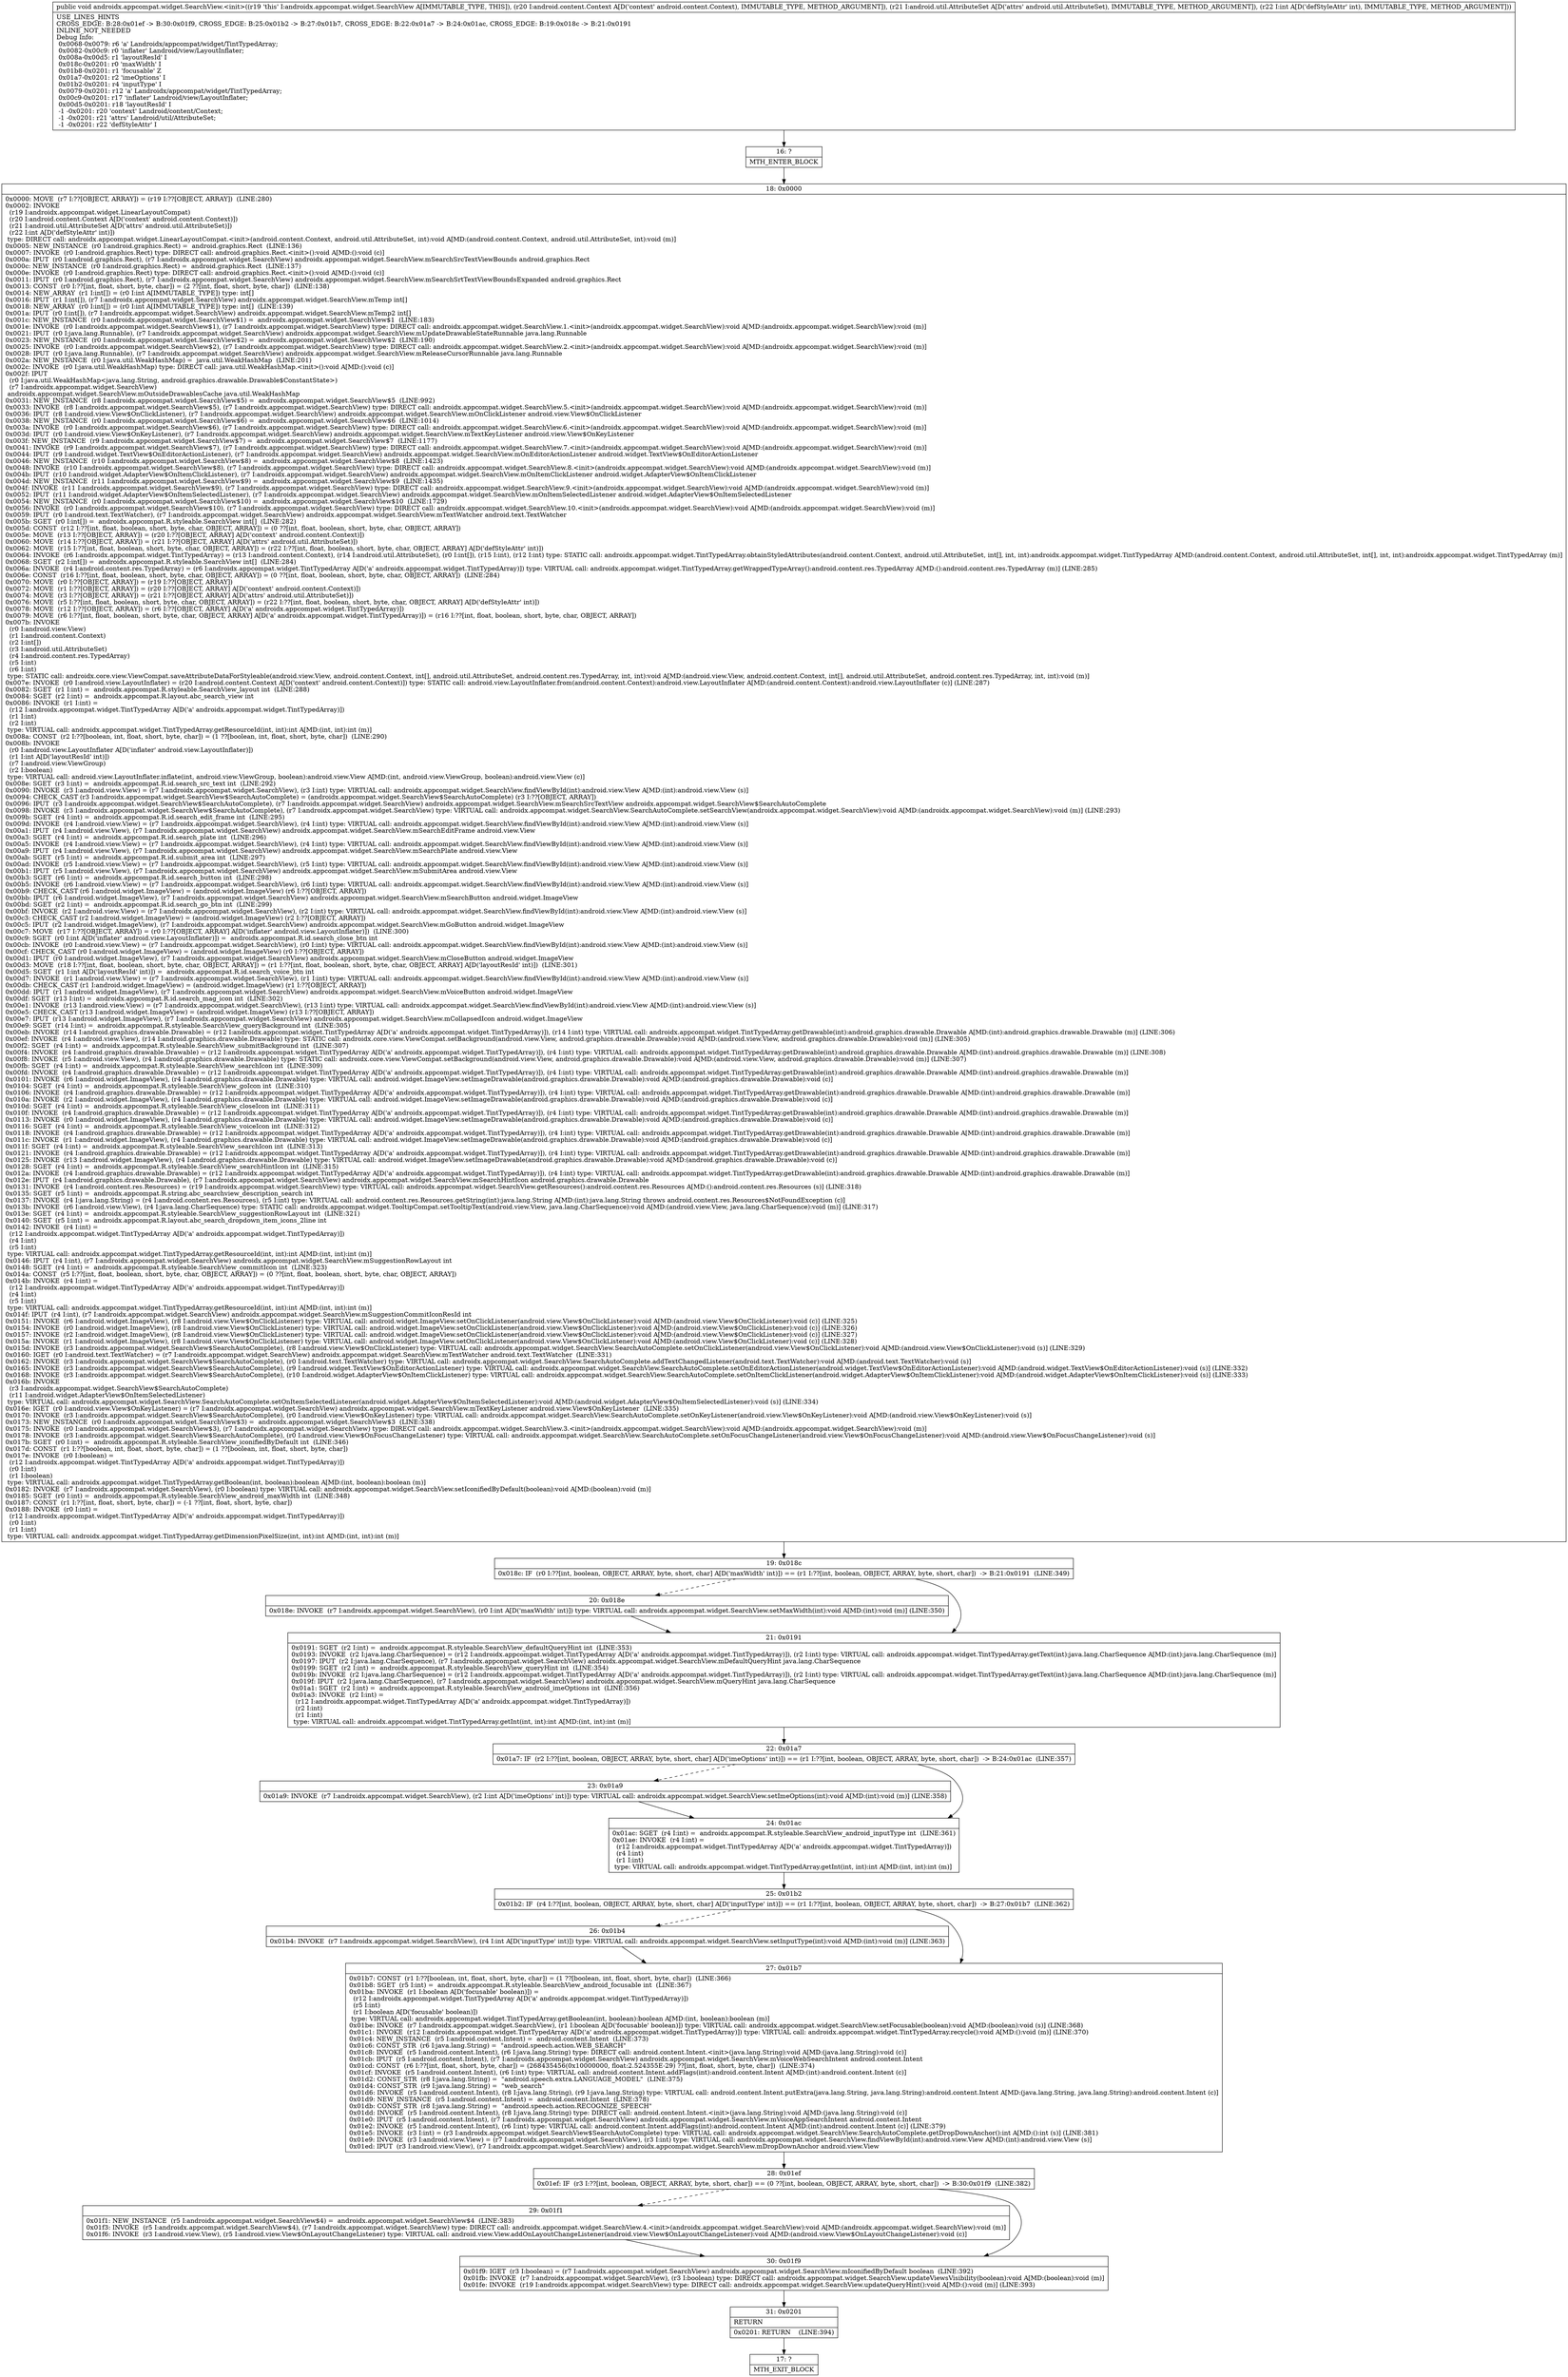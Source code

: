 digraph "CFG forandroidx.appcompat.widget.SearchView.\<init\>(Landroid\/content\/Context;Landroid\/util\/AttributeSet;I)V" {
Node_16 [shape=record,label="{16\:\ ?|MTH_ENTER_BLOCK\l}"];
Node_18 [shape=record,label="{18\:\ 0x0000|0x0000: MOVE  (r7 I:??[OBJECT, ARRAY]) = (r19 I:??[OBJECT, ARRAY])  (LINE:280)\l0x0002: INVOKE  \l  (r19 I:androidx.appcompat.widget.LinearLayoutCompat)\l  (r20 I:android.content.Context A[D('context' android.content.Context)])\l  (r21 I:android.util.AttributeSet A[D('attrs' android.util.AttributeSet)])\l  (r22 I:int A[D('defStyleAttr' int)])\l type: DIRECT call: androidx.appcompat.widget.LinearLayoutCompat.\<init\>(android.content.Context, android.util.AttributeSet, int):void A[MD:(android.content.Context, android.util.AttributeSet, int):void (m)]\l0x0005: NEW_INSTANCE  (r0 I:android.graphics.Rect) =  android.graphics.Rect  (LINE:136)\l0x0007: INVOKE  (r0 I:android.graphics.Rect) type: DIRECT call: android.graphics.Rect.\<init\>():void A[MD:():void (c)]\l0x000a: IPUT  (r0 I:android.graphics.Rect), (r7 I:androidx.appcompat.widget.SearchView) androidx.appcompat.widget.SearchView.mSearchSrcTextViewBounds android.graphics.Rect \l0x000c: NEW_INSTANCE  (r0 I:android.graphics.Rect) =  android.graphics.Rect  (LINE:137)\l0x000e: INVOKE  (r0 I:android.graphics.Rect) type: DIRECT call: android.graphics.Rect.\<init\>():void A[MD:():void (c)]\l0x0011: IPUT  (r0 I:android.graphics.Rect), (r7 I:androidx.appcompat.widget.SearchView) androidx.appcompat.widget.SearchView.mSearchSrtTextViewBoundsExpanded android.graphics.Rect \l0x0013: CONST  (r0 I:??[int, float, short, byte, char]) = (2 ??[int, float, short, byte, char])  (LINE:138)\l0x0014: NEW_ARRAY  (r1 I:int[]) = (r0 I:int A[IMMUTABLE_TYPE]) type: int[] \l0x0016: IPUT  (r1 I:int[]), (r7 I:androidx.appcompat.widget.SearchView) androidx.appcompat.widget.SearchView.mTemp int[] \l0x0018: NEW_ARRAY  (r0 I:int[]) = (r0 I:int A[IMMUTABLE_TYPE]) type: int[]  (LINE:139)\l0x001a: IPUT  (r0 I:int[]), (r7 I:androidx.appcompat.widget.SearchView) androidx.appcompat.widget.SearchView.mTemp2 int[] \l0x001c: NEW_INSTANCE  (r0 I:androidx.appcompat.widget.SearchView$1) =  androidx.appcompat.widget.SearchView$1  (LINE:183)\l0x001e: INVOKE  (r0 I:androidx.appcompat.widget.SearchView$1), (r7 I:androidx.appcompat.widget.SearchView) type: DIRECT call: androidx.appcompat.widget.SearchView.1.\<init\>(androidx.appcompat.widget.SearchView):void A[MD:(androidx.appcompat.widget.SearchView):void (m)]\l0x0021: IPUT  (r0 I:java.lang.Runnable), (r7 I:androidx.appcompat.widget.SearchView) androidx.appcompat.widget.SearchView.mUpdateDrawableStateRunnable java.lang.Runnable \l0x0023: NEW_INSTANCE  (r0 I:androidx.appcompat.widget.SearchView$2) =  androidx.appcompat.widget.SearchView$2  (LINE:190)\l0x0025: INVOKE  (r0 I:androidx.appcompat.widget.SearchView$2), (r7 I:androidx.appcompat.widget.SearchView) type: DIRECT call: androidx.appcompat.widget.SearchView.2.\<init\>(androidx.appcompat.widget.SearchView):void A[MD:(androidx.appcompat.widget.SearchView):void (m)]\l0x0028: IPUT  (r0 I:java.lang.Runnable), (r7 I:androidx.appcompat.widget.SearchView) androidx.appcompat.widget.SearchView.mReleaseCursorRunnable java.lang.Runnable \l0x002a: NEW_INSTANCE  (r0 I:java.util.WeakHashMap) =  java.util.WeakHashMap  (LINE:201)\l0x002c: INVOKE  (r0 I:java.util.WeakHashMap) type: DIRECT call: java.util.WeakHashMap.\<init\>():void A[MD:():void (c)]\l0x002f: IPUT  \l  (r0 I:java.util.WeakHashMap\<java.lang.String, android.graphics.drawable.Drawable$ConstantState\>)\l  (r7 I:androidx.appcompat.widget.SearchView)\l androidx.appcompat.widget.SearchView.mOutsideDrawablesCache java.util.WeakHashMap \l0x0031: NEW_INSTANCE  (r8 I:androidx.appcompat.widget.SearchView$5) =  androidx.appcompat.widget.SearchView$5  (LINE:992)\l0x0033: INVOKE  (r8 I:androidx.appcompat.widget.SearchView$5), (r7 I:androidx.appcompat.widget.SearchView) type: DIRECT call: androidx.appcompat.widget.SearchView.5.\<init\>(androidx.appcompat.widget.SearchView):void A[MD:(androidx.appcompat.widget.SearchView):void (m)]\l0x0036: IPUT  (r8 I:android.view.View$OnClickListener), (r7 I:androidx.appcompat.widget.SearchView) androidx.appcompat.widget.SearchView.mOnClickListener android.view.View$OnClickListener \l0x0038: NEW_INSTANCE  (r0 I:androidx.appcompat.widget.SearchView$6) =  androidx.appcompat.widget.SearchView$6  (LINE:1014)\l0x003a: INVOKE  (r0 I:androidx.appcompat.widget.SearchView$6), (r7 I:androidx.appcompat.widget.SearchView) type: DIRECT call: androidx.appcompat.widget.SearchView.6.\<init\>(androidx.appcompat.widget.SearchView):void A[MD:(androidx.appcompat.widget.SearchView):void (m)]\l0x003d: IPUT  (r0 I:android.view.View$OnKeyListener), (r7 I:androidx.appcompat.widget.SearchView) androidx.appcompat.widget.SearchView.mTextKeyListener android.view.View$OnKeyListener \l0x003f: NEW_INSTANCE  (r9 I:androidx.appcompat.widget.SearchView$7) =  androidx.appcompat.widget.SearchView$7  (LINE:1177)\l0x0041: INVOKE  (r9 I:androidx.appcompat.widget.SearchView$7), (r7 I:androidx.appcompat.widget.SearchView) type: DIRECT call: androidx.appcompat.widget.SearchView.7.\<init\>(androidx.appcompat.widget.SearchView):void A[MD:(androidx.appcompat.widget.SearchView):void (m)]\l0x0044: IPUT  (r9 I:android.widget.TextView$OnEditorActionListener), (r7 I:androidx.appcompat.widget.SearchView) androidx.appcompat.widget.SearchView.mOnEditorActionListener android.widget.TextView$OnEditorActionListener \l0x0046: NEW_INSTANCE  (r10 I:androidx.appcompat.widget.SearchView$8) =  androidx.appcompat.widget.SearchView$8  (LINE:1423)\l0x0048: INVOKE  (r10 I:androidx.appcompat.widget.SearchView$8), (r7 I:androidx.appcompat.widget.SearchView) type: DIRECT call: androidx.appcompat.widget.SearchView.8.\<init\>(androidx.appcompat.widget.SearchView):void A[MD:(androidx.appcompat.widget.SearchView):void (m)]\l0x004b: IPUT  (r10 I:android.widget.AdapterView$OnItemClickListener), (r7 I:androidx.appcompat.widget.SearchView) androidx.appcompat.widget.SearchView.mOnItemClickListener android.widget.AdapterView$OnItemClickListener \l0x004d: NEW_INSTANCE  (r11 I:androidx.appcompat.widget.SearchView$9) =  androidx.appcompat.widget.SearchView$9  (LINE:1435)\l0x004f: INVOKE  (r11 I:androidx.appcompat.widget.SearchView$9), (r7 I:androidx.appcompat.widget.SearchView) type: DIRECT call: androidx.appcompat.widget.SearchView.9.\<init\>(androidx.appcompat.widget.SearchView):void A[MD:(androidx.appcompat.widget.SearchView):void (m)]\l0x0052: IPUT  (r11 I:android.widget.AdapterView$OnItemSelectedListener), (r7 I:androidx.appcompat.widget.SearchView) androidx.appcompat.widget.SearchView.mOnItemSelectedListener android.widget.AdapterView$OnItemSelectedListener \l0x0054: NEW_INSTANCE  (r0 I:androidx.appcompat.widget.SearchView$10) =  androidx.appcompat.widget.SearchView$10  (LINE:1729)\l0x0056: INVOKE  (r0 I:androidx.appcompat.widget.SearchView$10), (r7 I:androidx.appcompat.widget.SearchView) type: DIRECT call: androidx.appcompat.widget.SearchView.10.\<init\>(androidx.appcompat.widget.SearchView):void A[MD:(androidx.appcompat.widget.SearchView):void (m)]\l0x0059: IPUT  (r0 I:android.text.TextWatcher), (r7 I:androidx.appcompat.widget.SearchView) androidx.appcompat.widget.SearchView.mTextWatcher android.text.TextWatcher \l0x005b: SGET  (r0 I:int[]) =  androidx.appcompat.R.styleable.SearchView int[]  (LINE:282)\l0x005d: CONST  (r12 I:??[int, float, boolean, short, byte, char, OBJECT, ARRAY]) = (0 ??[int, float, boolean, short, byte, char, OBJECT, ARRAY]) \l0x005e: MOVE  (r13 I:??[OBJECT, ARRAY]) = (r20 I:??[OBJECT, ARRAY] A[D('context' android.content.Context)]) \l0x0060: MOVE  (r14 I:??[OBJECT, ARRAY]) = (r21 I:??[OBJECT, ARRAY] A[D('attrs' android.util.AttributeSet)]) \l0x0062: MOVE  (r15 I:??[int, float, boolean, short, byte, char, OBJECT, ARRAY]) = (r22 I:??[int, float, boolean, short, byte, char, OBJECT, ARRAY] A[D('defStyleAttr' int)]) \l0x0064: INVOKE  (r6 I:androidx.appcompat.widget.TintTypedArray) = (r13 I:android.content.Context), (r14 I:android.util.AttributeSet), (r0 I:int[]), (r15 I:int), (r12 I:int) type: STATIC call: androidx.appcompat.widget.TintTypedArray.obtainStyledAttributes(android.content.Context, android.util.AttributeSet, int[], int, int):androidx.appcompat.widget.TintTypedArray A[MD:(android.content.Context, android.util.AttributeSet, int[], int, int):androidx.appcompat.widget.TintTypedArray (m)]\l0x0068: SGET  (r2 I:int[]) =  androidx.appcompat.R.styleable.SearchView int[]  (LINE:284)\l0x006a: INVOKE  (r4 I:android.content.res.TypedArray) = (r6 I:androidx.appcompat.widget.TintTypedArray A[D('a' androidx.appcompat.widget.TintTypedArray)]) type: VIRTUAL call: androidx.appcompat.widget.TintTypedArray.getWrappedTypeArray():android.content.res.TypedArray A[MD:():android.content.res.TypedArray (m)] (LINE:285)\l0x006e: CONST  (r16 I:??[int, float, boolean, short, byte, char, OBJECT, ARRAY]) = (0 ??[int, float, boolean, short, byte, char, OBJECT, ARRAY])  (LINE:284)\l0x0070: MOVE  (r0 I:??[OBJECT, ARRAY]) = (r19 I:??[OBJECT, ARRAY]) \l0x0072: MOVE  (r1 I:??[OBJECT, ARRAY]) = (r20 I:??[OBJECT, ARRAY] A[D('context' android.content.Context)]) \l0x0074: MOVE  (r3 I:??[OBJECT, ARRAY]) = (r21 I:??[OBJECT, ARRAY] A[D('attrs' android.util.AttributeSet)]) \l0x0076: MOVE  (r5 I:??[int, float, boolean, short, byte, char, OBJECT, ARRAY]) = (r22 I:??[int, float, boolean, short, byte, char, OBJECT, ARRAY] A[D('defStyleAttr' int)]) \l0x0078: MOVE  (r12 I:??[OBJECT, ARRAY]) = (r6 I:??[OBJECT, ARRAY] A[D('a' androidx.appcompat.widget.TintTypedArray)]) \l0x0079: MOVE  (r6 I:??[int, float, boolean, short, byte, char, OBJECT, ARRAY] A[D('a' androidx.appcompat.widget.TintTypedArray)]) = (r16 I:??[int, float, boolean, short, byte, char, OBJECT, ARRAY]) \l0x007b: INVOKE  \l  (r0 I:android.view.View)\l  (r1 I:android.content.Context)\l  (r2 I:int[])\l  (r3 I:android.util.AttributeSet)\l  (r4 I:android.content.res.TypedArray)\l  (r5 I:int)\l  (r6 I:int)\l type: STATIC call: androidx.core.view.ViewCompat.saveAttributeDataForStyleable(android.view.View, android.content.Context, int[], android.util.AttributeSet, android.content.res.TypedArray, int, int):void A[MD:(android.view.View, android.content.Context, int[], android.util.AttributeSet, android.content.res.TypedArray, int, int):void (m)]\l0x007e: INVOKE  (r0 I:android.view.LayoutInflater) = (r20 I:android.content.Context A[D('context' android.content.Context)]) type: STATIC call: android.view.LayoutInflater.from(android.content.Context):android.view.LayoutInflater A[MD:(android.content.Context):android.view.LayoutInflater (c)] (LINE:287)\l0x0082: SGET  (r1 I:int) =  androidx.appcompat.R.styleable.SearchView_layout int  (LINE:288)\l0x0084: SGET  (r2 I:int) =  androidx.appcompat.R.layout.abc_search_view int \l0x0086: INVOKE  (r1 I:int) = \l  (r12 I:androidx.appcompat.widget.TintTypedArray A[D('a' androidx.appcompat.widget.TintTypedArray)])\l  (r1 I:int)\l  (r2 I:int)\l type: VIRTUAL call: androidx.appcompat.widget.TintTypedArray.getResourceId(int, int):int A[MD:(int, int):int (m)]\l0x008a: CONST  (r2 I:??[boolean, int, float, short, byte, char]) = (1 ??[boolean, int, float, short, byte, char])  (LINE:290)\l0x008b: INVOKE  \l  (r0 I:android.view.LayoutInflater A[D('inflater' android.view.LayoutInflater)])\l  (r1 I:int A[D('layoutResId' int)])\l  (r7 I:android.view.ViewGroup)\l  (r2 I:boolean)\l type: VIRTUAL call: android.view.LayoutInflater.inflate(int, android.view.ViewGroup, boolean):android.view.View A[MD:(int, android.view.ViewGroup, boolean):android.view.View (c)]\l0x008e: SGET  (r3 I:int) =  androidx.appcompat.R.id.search_src_text int  (LINE:292)\l0x0090: INVOKE  (r3 I:android.view.View) = (r7 I:androidx.appcompat.widget.SearchView), (r3 I:int) type: VIRTUAL call: androidx.appcompat.widget.SearchView.findViewById(int):android.view.View A[MD:(int):android.view.View (s)]\l0x0094: CHECK_CAST (r3 I:androidx.appcompat.widget.SearchView$SearchAutoComplete) = (androidx.appcompat.widget.SearchView$SearchAutoComplete) (r3 I:??[OBJECT, ARRAY]) \l0x0096: IPUT  (r3 I:androidx.appcompat.widget.SearchView$SearchAutoComplete), (r7 I:androidx.appcompat.widget.SearchView) androidx.appcompat.widget.SearchView.mSearchSrcTextView androidx.appcompat.widget.SearchView$SearchAutoComplete \l0x0098: INVOKE  (r3 I:androidx.appcompat.widget.SearchView$SearchAutoComplete), (r7 I:androidx.appcompat.widget.SearchView) type: VIRTUAL call: androidx.appcompat.widget.SearchView.SearchAutoComplete.setSearchView(androidx.appcompat.widget.SearchView):void A[MD:(androidx.appcompat.widget.SearchView):void (m)] (LINE:293)\l0x009b: SGET  (r4 I:int) =  androidx.appcompat.R.id.search_edit_frame int  (LINE:295)\l0x009d: INVOKE  (r4 I:android.view.View) = (r7 I:androidx.appcompat.widget.SearchView), (r4 I:int) type: VIRTUAL call: androidx.appcompat.widget.SearchView.findViewById(int):android.view.View A[MD:(int):android.view.View (s)]\l0x00a1: IPUT  (r4 I:android.view.View), (r7 I:androidx.appcompat.widget.SearchView) androidx.appcompat.widget.SearchView.mSearchEditFrame android.view.View \l0x00a3: SGET  (r4 I:int) =  androidx.appcompat.R.id.search_plate int  (LINE:296)\l0x00a5: INVOKE  (r4 I:android.view.View) = (r7 I:androidx.appcompat.widget.SearchView), (r4 I:int) type: VIRTUAL call: androidx.appcompat.widget.SearchView.findViewById(int):android.view.View A[MD:(int):android.view.View (s)]\l0x00a9: IPUT  (r4 I:android.view.View), (r7 I:androidx.appcompat.widget.SearchView) androidx.appcompat.widget.SearchView.mSearchPlate android.view.View \l0x00ab: SGET  (r5 I:int) =  androidx.appcompat.R.id.submit_area int  (LINE:297)\l0x00ad: INVOKE  (r5 I:android.view.View) = (r7 I:androidx.appcompat.widget.SearchView), (r5 I:int) type: VIRTUAL call: androidx.appcompat.widget.SearchView.findViewById(int):android.view.View A[MD:(int):android.view.View (s)]\l0x00b1: IPUT  (r5 I:android.view.View), (r7 I:androidx.appcompat.widget.SearchView) androidx.appcompat.widget.SearchView.mSubmitArea android.view.View \l0x00b3: SGET  (r6 I:int) =  androidx.appcompat.R.id.search_button int  (LINE:298)\l0x00b5: INVOKE  (r6 I:android.view.View) = (r7 I:androidx.appcompat.widget.SearchView), (r6 I:int) type: VIRTUAL call: androidx.appcompat.widget.SearchView.findViewById(int):android.view.View A[MD:(int):android.view.View (s)]\l0x00b9: CHECK_CAST (r6 I:android.widget.ImageView) = (android.widget.ImageView) (r6 I:??[OBJECT, ARRAY]) \l0x00bb: IPUT  (r6 I:android.widget.ImageView), (r7 I:androidx.appcompat.widget.SearchView) androidx.appcompat.widget.SearchView.mSearchButton android.widget.ImageView \l0x00bd: SGET  (r2 I:int) =  androidx.appcompat.R.id.search_go_btn int  (LINE:299)\l0x00bf: INVOKE  (r2 I:android.view.View) = (r7 I:androidx.appcompat.widget.SearchView), (r2 I:int) type: VIRTUAL call: androidx.appcompat.widget.SearchView.findViewById(int):android.view.View A[MD:(int):android.view.View (s)]\l0x00c3: CHECK_CAST (r2 I:android.widget.ImageView) = (android.widget.ImageView) (r2 I:??[OBJECT, ARRAY]) \l0x00c5: IPUT  (r2 I:android.widget.ImageView), (r7 I:androidx.appcompat.widget.SearchView) androidx.appcompat.widget.SearchView.mGoButton android.widget.ImageView \l0x00c7: MOVE  (r17 I:??[OBJECT, ARRAY]) = (r0 I:??[OBJECT, ARRAY] A[D('inflater' android.view.LayoutInflater)])  (LINE:300)\l0x00c9: SGET  (r0 I:int A[D('inflater' android.view.LayoutInflater)]) =  androidx.appcompat.R.id.search_close_btn int \l0x00cb: INVOKE  (r0 I:android.view.View) = (r7 I:androidx.appcompat.widget.SearchView), (r0 I:int) type: VIRTUAL call: androidx.appcompat.widget.SearchView.findViewById(int):android.view.View A[MD:(int):android.view.View (s)]\l0x00cf: CHECK_CAST (r0 I:android.widget.ImageView) = (android.widget.ImageView) (r0 I:??[OBJECT, ARRAY]) \l0x00d1: IPUT  (r0 I:android.widget.ImageView), (r7 I:androidx.appcompat.widget.SearchView) androidx.appcompat.widget.SearchView.mCloseButton android.widget.ImageView \l0x00d3: MOVE  (r18 I:??[int, float, boolean, short, byte, char, OBJECT, ARRAY]) = (r1 I:??[int, float, boolean, short, byte, char, OBJECT, ARRAY] A[D('layoutResId' int)])  (LINE:301)\l0x00d5: SGET  (r1 I:int A[D('layoutResId' int)]) =  androidx.appcompat.R.id.search_voice_btn int \l0x00d7: INVOKE  (r1 I:android.view.View) = (r7 I:androidx.appcompat.widget.SearchView), (r1 I:int) type: VIRTUAL call: androidx.appcompat.widget.SearchView.findViewById(int):android.view.View A[MD:(int):android.view.View (s)]\l0x00db: CHECK_CAST (r1 I:android.widget.ImageView) = (android.widget.ImageView) (r1 I:??[OBJECT, ARRAY]) \l0x00dd: IPUT  (r1 I:android.widget.ImageView), (r7 I:androidx.appcompat.widget.SearchView) androidx.appcompat.widget.SearchView.mVoiceButton android.widget.ImageView \l0x00df: SGET  (r13 I:int) =  androidx.appcompat.R.id.search_mag_icon int  (LINE:302)\l0x00e1: INVOKE  (r13 I:android.view.View) = (r7 I:androidx.appcompat.widget.SearchView), (r13 I:int) type: VIRTUAL call: androidx.appcompat.widget.SearchView.findViewById(int):android.view.View A[MD:(int):android.view.View (s)]\l0x00e5: CHECK_CAST (r13 I:android.widget.ImageView) = (android.widget.ImageView) (r13 I:??[OBJECT, ARRAY]) \l0x00e7: IPUT  (r13 I:android.widget.ImageView), (r7 I:androidx.appcompat.widget.SearchView) androidx.appcompat.widget.SearchView.mCollapsedIcon android.widget.ImageView \l0x00e9: SGET  (r14 I:int) =  androidx.appcompat.R.styleable.SearchView_queryBackground int  (LINE:305)\l0x00eb: INVOKE  (r14 I:android.graphics.drawable.Drawable) = (r12 I:androidx.appcompat.widget.TintTypedArray A[D('a' androidx.appcompat.widget.TintTypedArray)]), (r14 I:int) type: VIRTUAL call: androidx.appcompat.widget.TintTypedArray.getDrawable(int):android.graphics.drawable.Drawable A[MD:(int):android.graphics.drawable.Drawable (m)] (LINE:306)\l0x00ef: INVOKE  (r4 I:android.view.View), (r14 I:android.graphics.drawable.Drawable) type: STATIC call: androidx.core.view.ViewCompat.setBackground(android.view.View, android.graphics.drawable.Drawable):void A[MD:(android.view.View, android.graphics.drawable.Drawable):void (m)] (LINE:305)\l0x00f2: SGET  (r4 I:int) =  androidx.appcompat.R.styleable.SearchView_submitBackground int  (LINE:307)\l0x00f4: INVOKE  (r4 I:android.graphics.drawable.Drawable) = (r12 I:androidx.appcompat.widget.TintTypedArray A[D('a' androidx.appcompat.widget.TintTypedArray)]), (r4 I:int) type: VIRTUAL call: androidx.appcompat.widget.TintTypedArray.getDrawable(int):android.graphics.drawable.Drawable A[MD:(int):android.graphics.drawable.Drawable (m)] (LINE:308)\l0x00f8: INVOKE  (r5 I:android.view.View), (r4 I:android.graphics.drawable.Drawable) type: STATIC call: androidx.core.view.ViewCompat.setBackground(android.view.View, android.graphics.drawable.Drawable):void A[MD:(android.view.View, android.graphics.drawable.Drawable):void (m)] (LINE:307)\l0x00fb: SGET  (r4 I:int) =  androidx.appcompat.R.styleable.SearchView_searchIcon int  (LINE:309)\l0x00fd: INVOKE  (r4 I:android.graphics.drawable.Drawable) = (r12 I:androidx.appcompat.widget.TintTypedArray A[D('a' androidx.appcompat.widget.TintTypedArray)]), (r4 I:int) type: VIRTUAL call: androidx.appcompat.widget.TintTypedArray.getDrawable(int):android.graphics.drawable.Drawable A[MD:(int):android.graphics.drawable.Drawable (m)]\l0x0101: INVOKE  (r6 I:android.widget.ImageView), (r4 I:android.graphics.drawable.Drawable) type: VIRTUAL call: android.widget.ImageView.setImageDrawable(android.graphics.drawable.Drawable):void A[MD:(android.graphics.drawable.Drawable):void (c)]\l0x0104: SGET  (r4 I:int) =  androidx.appcompat.R.styleable.SearchView_goIcon int  (LINE:310)\l0x0106: INVOKE  (r4 I:android.graphics.drawable.Drawable) = (r12 I:androidx.appcompat.widget.TintTypedArray A[D('a' androidx.appcompat.widget.TintTypedArray)]), (r4 I:int) type: VIRTUAL call: androidx.appcompat.widget.TintTypedArray.getDrawable(int):android.graphics.drawable.Drawable A[MD:(int):android.graphics.drawable.Drawable (m)]\l0x010a: INVOKE  (r2 I:android.widget.ImageView), (r4 I:android.graphics.drawable.Drawable) type: VIRTUAL call: android.widget.ImageView.setImageDrawable(android.graphics.drawable.Drawable):void A[MD:(android.graphics.drawable.Drawable):void (c)]\l0x010d: SGET  (r4 I:int) =  androidx.appcompat.R.styleable.SearchView_closeIcon int  (LINE:311)\l0x010f: INVOKE  (r4 I:android.graphics.drawable.Drawable) = (r12 I:androidx.appcompat.widget.TintTypedArray A[D('a' androidx.appcompat.widget.TintTypedArray)]), (r4 I:int) type: VIRTUAL call: androidx.appcompat.widget.TintTypedArray.getDrawable(int):android.graphics.drawable.Drawable A[MD:(int):android.graphics.drawable.Drawable (m)]\l0x0113: INVOKE  (r0 I:android.widget.ImageView), (r4 I:android.graphics.drawable.Drawable) type: VIRTUAL call: android.widget.ImageView.setImageDrawable(android.graphics.drawable.Drawable):void A[MD:(android.graphics.drawable.Drawable):void (c)]\l0x0116: SGET  (r4 I:int) =  androidx.appcompat.R.styleable.SearchView_voiceIcon int  (LINE:312)\l0x0118: INVOKE  (r4 I:android.graphics.drawable.Drawable) = (r12 I:androidx.appcompat.widget.TintTypedArray A[D('a' androidx.appcompat.widget.TintTypedArray)]), (r4 I:int) type: VIRTUAL call: androidx.appcompat.widget.TintTypedArray.getDrawable(int):android.graphics.drawable.Drawable A[MD:(int):android.graphics.drawable.Drawable (m)]\l0x011c: INVOKE  (r1 I:android.widget.ImageView), (r4 I:android.graphics.drawable.Drawable) type: VIRTUAL call: android.widget.ImageView.setImageDrawable(android.graphics.drawable.Drawable):void A[MD:(android.graphics.drawable.Drawable):void (c)]\l0x011f: SGET  (r4 I:int) =  androidx.appcompat.R.styleable.SearchView_searchIcon int  (LINE:313)\l0x0121: INVOKE  (r4 I:android.graphics.drawable.Drawable) = (r12 I:androidx.appcompat.widget.TintTypedArray A[D('a' androidx.appcompat.widget.TintTypedArray)]), (r4 I:int) type: VIRTUAL call: androidx.appcompat.widget.TintTypedArray.getDrawable(int):android.graphics.drawable.Drawable A[MD:(int):android.graphics.drawable.Drawable (m)]\l0x0125: INVOKE  (r13 I:android.widget.ImageView), (r4 I:android.graphics.drawable.Drawable) type: VIRTUAL call: android.widget.ImageView.setImageDrawable(android.graphics.drawable.Drawable):void A[MD:(android.graphics.drawable.Drawable):void (c)]\l0x0128: SGET  (r4 I:int) =  androidx.appcompat.R.styleable.SearchView_searchHintIcon int  (LINE:315)\l0x012a: INVOKE  (r4 I:android.graphics.drawable.Drawable) = (r12 I:androidx.appcompat.widget.TintTypedArray A[D('a' androidx.appcompat.widget.TintTypedArray)]), (r4 I:int) type: VIRTUAL call: androidx.appcompat.widget.TintTypedArray.getDrawable(int):android.graphics.drawable.Drawable A[MD:(int):android.graphics.drawable.Drawable (m)]\l0x012e: IPUT  (r4 I:android.graphics.drawable.Drawable), (r7 I:androidx.appcompat.widget.SearchView) androidx.appcompat.widget.SearchView.mSearchHintIcon android.graphics.drawable.Drawable \l0x0131: INVOKE  (r4 I:android.content.res.Resources) = (r19 I:androidx.appcompat.widget.SearchView) type: VIRTUAL call: androidx.appcompat.widget.SearchView.getResources():android.content.res.Resources A[MD:():android.content.res.Resources (s)] (LINE:318)\l0x0135: SGET  (r5 I:int) =  androidx.appcompat.R.string.abc_searchview_description_search int \l0x0137: INVOKE  (r4 I:java.lang.String) = (r4 I:android.content.res.Resources), (r5 I:int) type: VIRTUAL call: android.content.res.Resources.getString(int):java.lang.String A[MD:(int):java.lang.String throws android.content.res.Resources$NotFoundException (c)]\l0x013b: INVOKE  (r6 I:android.view.View), (r4 I:java.lang.CharSequence) type: STATIC call: androidx.appcompat.widget.TooltipCompat.setTooltipText(android.view.View, java.lang.CharSequence):void A[MD:(android.view.View, java.lang.CharSequence):void (m)] (LINE:317)\l0x013e: SGET  (r4 I:int) =  androidx.appcompat.R.styleable.SearchView_suggestionRowLayout int  (LINE:321)\l0x0140: SGET  (r5 I:int) =  androidx.appcompat.R.layout.abc_search_dropdown_item_icons_2line int \l0x0142: INVOKE  (r4 I:int) = \l  (r12 I:androidx.appcompat.widget.TintTypedArray A[D('a' androidx.appcompat.widget.TintTypedArray)])\l  (r4 I:int)\l  (r5 I:int)\l type: VIRTUAL call: androidx.appcompat.widget.TintTypedArray.getResourceId(int, int):int A[MD:(int, int):int (m)]\l0x0146: IPUT  (r4 I:int), (r7 I:androidx.appcompat.widget.SearchView) androidx.appcompat.widget.SearchView.mSuggestionRowLayout int \l0x0148: SGET  (r4 I:int) =  androidx.appcompat.R.styleable.SearchView_commitIcon int  (LINE:323)\l0x014a: CONST  (r5 I:??[int, float, boolean, short, byte, char, OBJECT, ARRAY]) = (0 ??[int, float, boolean, short, byte, char, OBJECT, ARRAY]) \l0x014b: INVOKE  (r4 I:int) = \l  (r12 I:androidx.appcompat.widget.TintTypedArray A[D('a' androidx.appcompat.widget.TintTypedArray)])\l  (r4 I:int)\l  (r5 I:int)\l type: VIRTUAL call: androidx.appcompat.widget.TintTypedArray.getResourceId(int, int):int A[MD:(int, int):int (m)]\l0x014f: IPUT  (r4 I:int), (r7 I:androidx.appcompat.widget.SearchView) androidx.appcompat.widget.SearchView.mSuggestionCommitIconResId int \l0x0151: INVOKE  (r6 I:android.widget.ImageView), (r8 I:android.view.View$OnClickListener) type: VIRTUAL call: android.widget.ImageView.setOnClickListener(android.view.View$OnClickListener):void A[MD:(android.view.View$OnClickListener):void (c)] (LINE:325)\l0x0154: INVOKE  (r0 I:android.widget.ImageView), (r8 I:android.view.View$OnClickListener) type: VIRTUAL call: android.widget.ImageView.setOnClickListener(android.view.View$OnClickListener):void A[MD:(android.view.View$OnClickListener):void (c)] (LINE:326)\l0x0157: INVOKE  (r2 I:android.widget.ImageView), (r8 I:android.view.View$OnClickListener) type: VIRTUAL call: android.widget.ImageView.setOnClickListener(android.view.View$OnClickListener):void A[MD:(android.view.View$OnClickListener):void (c)] (LINE:327)\l0x015a: INVOKE  (r1 I:android.widget.ImageView), (r8 I:android.view.View$OnClickListener) type: VIRTUAL call: android.widget.ImageView.setOnClickListener(android.view.View$OnClickListener):void A[MD:(android.view.View$OnClickListener):void (c)] (LINE:328)\l0x015d: INVOKE  (r3 I:androidx.appcompat.widget.SearchView$SearchAutoComplete), (r8 I:android.view.View$OnClickListener) type: VIRTUAL call: androidx.appcompat.widget.SearchView.SearchAutoComplete.setOnClickListener(android.view.View$OnClickListener):void A[MD:(android.view.View$OnClickListener):void (s)] (LINE:329)\l0x0160: IGET  (r0 I:android.text.TextWatcher) = (r7 I:androidx.appcompat.widget.SearchView) androidx.appcompat.widget.SearchView.mTextWatcher android.text.TextWatcher  (LINE:331)\l0x0162: INVOKE  (r3 I:androidx.appcompat.widget.SearchView$SearchAutoComplete), (r0 I:android.text.TextWatcher) type: VIRTUAL call: androidx.appcompat.widget.SearchView.SearchAutoComplete.addTextChangedListener(android.text.TextWatcher):void A[MD:(android.text.TextWatcher):void (s)]\l0x0165: INVOKE  (r3 I:androidx.appcompat.widget.SearchView$SearchAutoComplete), (r9 I:android.widget.TextView$OnEditorActionListener) type: VIRTUAL call: androidx.appcompat.widget.SearchView.SearchAutoComplete.setOnEditorActionListener(android.widget.TextView$OnEditorActionListener):void A[MD:(android.widget.TextView$OnEditorActionListener):void (s)] (LINE:332)\l0x0168: INVOKE  (r3 I:androidx.appcompat.widget.SearchView$SearchAutoComplete), (r10 I:android.widget.AdapterView$OnItemClickListener) type: VIRTUAL call: androidx.appcompat.widget.SearchView.SearchAutoComplete.setOnItemClickListener(android.widget.AdapterView$OnItemClickListener):void A[MD:(android.widget.AdapterView$OnItemClickListener):void (s)] (LINE:333)\l0x016b: INVOKE  \l  (r3 I:androidx.appcompat.widget.SearchView$SearchAutoComplete)\l  (r11 I:android.widget.AdapterView$OnItemSelectedListener)\l type: VIRTUAL call: androidx.appcompat.widget.SearchView.SearchAutoComplete.setOnItemSelectedListener(android.widget.AdapterView$OnItemSelectedListener):void A[MD:(android.widget.AdapterView$OnItemSelectedListener):void (s)] (LINE:334)\l0x016e: IGET  (r0 I:android.view.View$OnKeyListener) = (r7 I:androidx.appcompat.widget.SearchView) androidx.appcompat.widget.SearchView.mTextKeyListener android.view.View$OnKeyListener  (LINE:335)\l0x0170: INVOKE  (r3 I:androidx.appcompat.widget.SearchView$SearchAutoComplete), (r0 I:android.view.View$OnKeyListener) type: VIRTUAL call: androidx.appcompat.widget.SearchView.SearchAutoComplete.setOnKeyListener(android.view.View$OnKeyListener):void A[MD:(android.view.View$OnKeyListener):void (s)]\l0x0173: NEW_INSTANCE  (r0 I:androidx.appcompat.widget.SearchView$3) =  androidx.appcompat.widget.SearchView$3  (LINE:338)\l0x0175: INVOKE  (r0 I:androidx.appcompat.widget.SearchView$3), (r7 I:androidx.appcompat.widget.SearchView) type: DIRECT call: androidx.appcompat.widget.SearchView.3.\<init\>(androidx.appcompat.widget.SearchView):void A[MD:(androidx.appcompat.widget.SearchView):void (m)]\l0x0178: INVOKE  (r3 I:androidx.appcompat.widget.SearchView$SearchAutoComplete), (r0 I:android.view.View$OnFocusChangeListener) type: VIRTUAL call: androidx.appcompat.widget.SearchView.SearchAutoComplete.setOnFocusChangeListener(android.view.View$OnFocusChangeListener):void A[MD:(android.view.View$OnFocusChangeListener):void (s)]\l0x017b: SGET  (r0 I:int) =  androidx.appcompat.R.styleable.SearchView_iconifiedByDefault int  (LINE:346)\l0x017d: CONST  (r1 I:??[boolean, int, float, short, byte, char]) = (1 ??[boolean, int, float, short, byte, char]) \l0x017e: INVOKE  (r0 I:boolean) = \l  (r12 I:androidx.appcompat.widget.TintTypedArray A[D('a' androidx.appcompat.widget.TintTypedArray)])\l  (r0 I:int)\l  (r1 I:boolean)\l type: VIRTUAL call: androidx.appcompat.widget.TintTypedArray.getBoolean(int, boolean):boolean A[MD:(int, boolean):boolean (m)]\l0x0182: INVOKE  (r7 I:androidx.appcompat.widget.SearchView), (r0 I:boolean) type: VIRTUAL call: androidx.appcompat.widget.SearchView.setIconifiedByDefault(boolean):void A[MD:(boolean):void (m)]\l0x0185: SGET  (r0 I:int) =  androidx.appcompat.R.styleable.SearchView_android_maxWidth int  (LINE:348)\l0x0187: CONST  (r1 I:??[int, float, short, byte, char]) = (\-1 ??[int, float, short, byte, char]) \l0x0188: INVOKE  (r0 I:int) = \l  (r12 I:androidx.appcompat.widget.TintTypedArray A[D('a' androidx.appcompat.widget.TintTypedArray)])\l  (r0 I:int)\l  (r1 I:int)\l type: VIRTUAL call: androidx.appcompat.widget.TintTypedArray.getDimensionPixelSize(int, int):int A[MD:(int, int):int (m)]\l}"];
Node_19 [shape=record,label="{19\:\ 0x018c|0x018c: IF  (r0 I:??[int, boolean, OBJECT, ARRAY, byte, short, char] A[D('maxWidth' int)]) == (r1 I:??[int, boolean, OBJECT, ARRAY, byte, short, char])  \-\> B:21:0x0191  (LINE:349)\l}"];
Node_20 [shape=record,label="{20\:\ 0x018e|0x018e: INVOKE  (r7 I:androidx.appcompat.widget.SearchView), (r0 I:int A[D('maxWidth' int)]) type: VIRTUAL call: androidx.appcompat.widget.SearchView.setMaxWidth(int):void A[MD:(int):void (m)] (LINE:350)\l}"];
Node_21 [shape=record,label="{21\:\ 0x0191|0x0191: SGET  (r2 I:int) =  androidx.appcompat.R.styleable.SearchView_defaultQueryHint int  (LINE:353)\l0x0193: INVOKE  (r2 I:java.lang.CharSequence) = (r12 I:androidx.appcompat.widget.TintTypedArray A[D('a' androidx.appcompat.widget.TintTypedArray)]), (r2 I:int) type: VIRTUAL call: androidx.appcompat.widget.TintTypedArray.getText(int):java.lang.CharSequence A[MD:(int):java.lang.CharSequence (m)]\l0x0197: IPUT  (r2 I:java.lang.CharSequence), (r7 I:androidx.appcompat.widget.SearchView) androidx.appcompat.widget.SearchView.mDefaultQueryHint java.lang.CharSequence \l0x0199: SGET  (r2 I:int) =  androidx.appcompat.R.styleable.SearchView_queryHint int  (LINE:354)\l0x019b: INVOKE  (r2 I:java.lang.CharSequence) = (r12 I:androidx.appcompat.widget.TintTypedArray A[D('a' androidx.appcompat.widget.TintTypedArray)]), (r2 I:int) type: VIRTUAL call: androidx.appcompat.widget.TintTypedArray.getText(int):java.lang.CharSequence A[MD:(int):java.lang.CharSequence (m)]\l0x019f: IPUT  (r2 I:java.lang.CharSequence), (r7 I:androidx.appcompat.widget.SearchView) androidx.appcompat.widget.SearchView.mQueryHint java.lang.CharSequence \l0x01a1: SGET  (r2 I:int) =  androidx.appcompat.R.styleable.SearchView_android_imeOptions int  (LINE:356)\l0x01a3: INVOKE  (r2 I:int) = \l  (r12 I:androidx.appcompat.widget.TintTypedArray A[D('a' androidx.appcompat.widget.TintTypedArray)])\l  (r2 I:int)\l  (r1 I:int)\l type: VIRTUAL call: androidx.appcompat.widget.TintTypedArray.getInt(int, int):int A[MD:(int, int):int (m)]\l}"];
Node_22 [shape=record,label="{22\:\ 0x01a7|0x01a7: IF  (r2 I:??[int, boolean, OBJECT, ARRAY, byte, short, char] A[D('imeOptions' int)]) == (r1 I:??[int, boolean, OBJECT, ARRAY, byte, short, char])  \-\> B:24:0x01ac  (LINE:357)\l}"];
Node_23 [shape=record,label="{23\:\ 0x01a9|0x01a9: INVOKE  (r7 I:androidx.appcompat.widget.SearchView), (r2 I:int A[D('imeOptions' int)]) type: VIRTUAL call: androidx.appcompat.widget.SearchView.setImeOptions(int):void A[MD:(int):void (m)] (LINE:358)\l}"];
Node_24 [shape=record,label="{24\:\ 0x01ac|0x01ac: SGET  (r4 I:int) =  androidx.appcompat.R.styleable.SearchView_android_inputType int  (LINE:361)\l0x01ae: INVOKE  (r4 I:int) = \l  (r12 I:androidx.appcompat.widget.TintTypedArray A[D('a' androidx.appcompat.widget.TintTypedArray)])\l  (r4 I:int)\l  (r1 I:int)\l type: VIRTUAL call: androidx.appcompat.widget.TintTypedArray.getInt(int, int):int A[MD:(int, int):int (m)]\l}"];
Node_25 [shape=record,label="{25\:\ 0x01b2|0x01b2: IF  (r4 I:??[int, boolean, OBJECT, ARRAY, byte, short, char] A[D('inputType' int)]) == (r1 I:??[int, boolean, OBJECT, ARRAY, byte, short, char])  \-\> B:27:0x01b7  (LINE:362)\l}"];
Node_26 [shape=record,label="{26\:\ 0x01b4|0x01b4: INVOKE  (r7 I:androidx.appcompat.widget.SearchView), (r4 I:int A[D('inputType' int)]) type: VIRTUAL call: androidx.appcompat.widget.SearchView.setInputType(int):void A[MD:(int):void (m)] (LINE:363)\l}"];
Node_27 [shape=record,label="{27\:\ 0x01b7|0x01b7: CONST  (r1 I:??[boolean, int, float, short, byte, char]) = (1 ??[boolean, int, float, short, byte, char])  (LINE:366)\l0x01b8: SGET  (r5 I:int) =  androidx.appcompat.R.styleable.SearchView_android_focusable int  (LINE:367)\l0x01ba: INVOKE  (r1 I:boolean A[D('focusable' boolean)]) = \l  (r12 I:androidx.appcompat.widget.TintTypedArray A[D('a' androidx.appcompat.widget.TintTypedArray)])\l  (r5 I:int)\l  (r1 I:boolean A[D('focusable' boolean)])\l type: VIRTUAL call: androidx.appcompat.widget.TintTypedArray.getBoolean(int, boolean):boolean A[MD:(int, boolean):boolean (m)]\l0x01be: INVOKE  (r7 I:androidx.appcompat.widget.SearchView), (r1 I:boolean A[D('focusable' boolean)]) type: VIRTUAL call: androidx.appcompat.widget.SearchView.setFocusable(boolean):void A[MD:(boolean):void (s)] (LINE:368)\l0x01c1: INVOKE  (r12 I:androidx.appcompat.widget.TintTypedArray A[D('a' androidx.appcompat.widget.TintTypedArray)]) type: VIRTUAL call: androidx.appcompat.widget.TintTypedArray.recycle():void A[MD:():void (m)] (LINE:370)\l0x01c4: NEW_INSTANCE  (r5 I:android.content.Intent) =  android.content.Intent  (LINE:373)\l0x01c6: CONST_STR  (r6 I:java.lang.String) =  \"android.speech.action.WEB_SEARCH\" \l0x01c8: INVOKE  (r5 I:android.content.Intent), (r6 I:java.lang.String) type: DIRECT call: android.content.Intent.\<init\>(java.lang.String):void A[MD:(java.lang.String):void (c)]\l0x01cb: IPUT  (r5 I:android.content.Intent), (r7 I:androidx.appcompat.widget.SearchView) androidx.appcompat.widget.SearchView.mVoiceWebSearchIntent android.content.Intent \l0x01cd: CONST  (r6 I:??[int, float, short, byte, char]) = (268435456(0x10000000, float:2.524355E\-29) ??[int, float, short, byte, char])  (LINE:374)\l0x01cf: INVOKE  (r5 I:android.content.Intent), (r6 I:int) type: VIRTUAL call: android.content.Intent.addFlags(int):android.content.Intent A[MD:(int):android.content.Intent (c)]\l0x01d2: CONST_STR  (r8 I:java.lang.String) =  \"android.speech.extra.LANGUAGE_MODEL\"  (LINE:375)\l0x01d4: CONST_STR  (r9 I:java.lang.String) =  \"web_search\" \l0x01d6: INVOKE  (r5 I:android.content.Intent), (r8 I:java.lang.String), (r9 I:java.lang.String) type: VIRTUAL call: android.content.Intent.putExtra(java.lang.String, java.lang.String):android.content.Intent A[MD:(java.lang.String, java.lang.String):android.content.Intent (c)]\l0x01d9: NEW_INSTANCE  (r5 I:android.content.Intent) =  android.content.Intent  (LINE:378)\l0x01db: CONST_STR  (r8 I:java.lang.String) =  \"android.speech.action.RECOGNIZE_SPEECH\" \l0x01dd: INVOKE  (r5 I:android.content.Intent), (r8 I:java.lang.String) type: DIRECT call: android.content.Intent.\<init\>(java.lang.String):void A[MD:(java.lang.String):void (c)]\l0x01e0: IPUT  (r5 I:android.content.Intent), (r7 I:androidx.appcompat.widget.SearchView) androidx.appcompat.widget.SearchView.mVoiceAppSearchIntent android.content.Intent \l0x01e2: INVOKE  (r5 I:android.content.Intent), (r6 I:int) type: VIRTUAL call: android.content.Intent.addFlags(int):android.content.Intent A[MD:(int):android.content.Intent (c)] (LINE:379)\l0x01e5: INVOKE  (r3 I:int) = (r3 I:androidx.appcompat.widget.SearchView$SearchAutoComplete) type: VIRTUAL call: androidx.appcompat.widget.SearchView.SearchAutoComplete.getDropDownAnchor():int A[MD:():int (s)] (LINE:381)\l0x01e9: INVOKE  (r3 I:android.view.View) = (r7 I:androidx.appcompat.widget.SearchView), (r3 I:int) type: VIRTUAL call: androidx.appcompat.widget.SearchView.findViewById(int):android.view.View A[MD:(int):android.view.View (s)]\l0x01ed: IPUT  (r3 I:android.view.View), (r7 I:androidx.appcompat.widget.SearchView) androidx.appcompat.widget.SearchView.mDropDownAnchor android.view.View \l}"];
Node_28 [shape=record,label="{28\:\ 0x01ef|0x01ef: IF  (r3 I:??[int, boolean, OBJECT, ARRAY, byte, short, char]) == (0 ??[int, boolean, OBJECT, ARRAY, byte, short, char])  \-\> B:30:0x01f9  (LINE:382)\l}"];
Node_29 [shape=record,label="{29\:\ 0x01f1|0x01f1: NEW_INSTANCE  (r5 I:androidx.appcompat.widget.SearchView$4) =  androidx.appcompat.widget.SearchView$4  (LINE:383)\l0x01f3: INVOKE  (r5 I:androidx.appcompat.widget.SearchView$4), (r7 I:androidx.appcompat.widget.SearchView) type: DIRECT call: androidx.appcompat.widget.SearchView.4.\<init\>(androidx.appcompat.widget.SearchView):void A[MD:(androidx.appcompat.widget.SearchView):void (m)]\l0x01f6: INVOKE  (r3 I:android.view.View), (r5 I:android.view.View$OnLayoutChangeListener) type: VIRTUAL call: android.view.View.addOnLayoutChangeListener(android.view.View$OnLayoutChangeListener):void A[MD:(android.view.View$OnLayoutChangeListener):void (c)]\l}"];
Node_30 [shape=record,label="{30\:\ 0x01f9|0x01f9: IGET  (r3 I:boolean) = (r7 I:androidx.appcompat.widget.SearchView) androidx.appcompat.widget.SearchView.mIconifiedByDefault boolean  (LINE:392)\l0x01fb: INVOKE  (r7 I:androidx.appcompat.widget.SearchView), (r3 I:boolean) type: DIRECT call: androidx.appcompat.widget.SearchView.updateViewsVisibility(boolean):void A[MD:(boolean):void (m)]\l0x01fe: INVOKE  (r19 I:androidx.appcompat.widget.SearchView) type: DIRECT call: androidx.appcompat.widget.SearchView.updateQueryHint():void A[MD:():void (m)] (LINE:393)\l}"];
Node_31 [shape=record,label="{31\:\ 0x0201|RETURN\l|0x0201: RETURN    (LINE:394)\l}"];
Node_17 [shape=record,label="{17\:\ ?|MTH_EXIT_BLOCK\l}"];
MethodNode[shape=record,label="{public void androidx.appcompat.widget.SearchView.\<init\>((r19 'this' I:androidx.appcompat.widget.SearchView A[IMMUTABLE_TYPE, THIS]), (r20 I:android.content.Context A[D('context' android.content.Context), IMMUTABLE_TYPE, METHOD_ARGUMENT]), (r21 I:android.util.AttributeSet A[D('attrs' android.util.AttributeSet), IMMUTABLE_TYPE, METHOD_ARGUMENT]), (r22 I:int A[D('defStyleAttr' int), IMMUTABLE_TYPE, METHOD_ARGUMENT]))  | USE_LINES_HINTS\lCROSS_EDGE: B:28:0x01ef \-\> B:30:0x01f9, CROSS_EDGE: B:25:0x01b2 \-\> B:27:0x01b7, CROSS_EDGE: B:22:0x01a7 \-\> B:24:0x01ac, CROSS_EDGE: B:19:0x018c \-\> B:21:0x0191\lINLINE_NOT_NEEDED\lDebug Info:\l  0x0068\-0x0079: r6 'a' Landroidx\/appcompat\/widget\/TintTypedArray;\l  0x0082\-0x00c9: r0 'inflater' Landroid\/view\/LayoutInflater;\l  0x008a\-0x00d5: r1 'layoutResId' I\l  0x018c\-0x0201: r0 'maxWidth' I\l  0x01b8\-0x0201: r1 'focusable' Z\l  0x01a7\-0x0201: r2 'imeOptions' I\l  0x01b2\-0x0201: r4 'inputType' I\l  0x0079\-0x0201: r12 'a' Landroidx\/appcompat\/widget\/TintTypedArray;\l  0x00c9\-0x0201: r17 'inflater' Landroid\/view\/LayoutInflater;\l  0x00d5\-0x0201: r18 'layoutResId' I\l  \-1 \-0x0201: r20 'context' Landroid\/content\/Context;\l  \-1 \-0x0201: r21 'attrs' Landroid\/util\/AttributeSet;\l  \-1 \-0x0201: r22 'defStyleAttr' I\l}"];
MethodNode -> Node_16;Node_16 -> Node_18;
Node_18 -> Node_19;
Node_19 -> Node_20[style=dashed];
Node_19 -> Node_21;
Node_20 -> Node_21;
Node_21 -> Node_22;
Node_22 -> Node_23[style=dashed];
Node_22 -> Node_24;
Node_23 -> Node_24;
Node_24 -> Node_25;
Node_25 -> Node_26[style=dashed];
Node_25 -> Node_27;
Node_26 -> Node_27;
Node_27 -> Node_28;
Node_28 -> Node_29[style=dashed];
Node_28 -> Node_30;
Node_29 -> Node_30;
Node_30 -> Node_31;
Node_31 -> Node_17;
}


